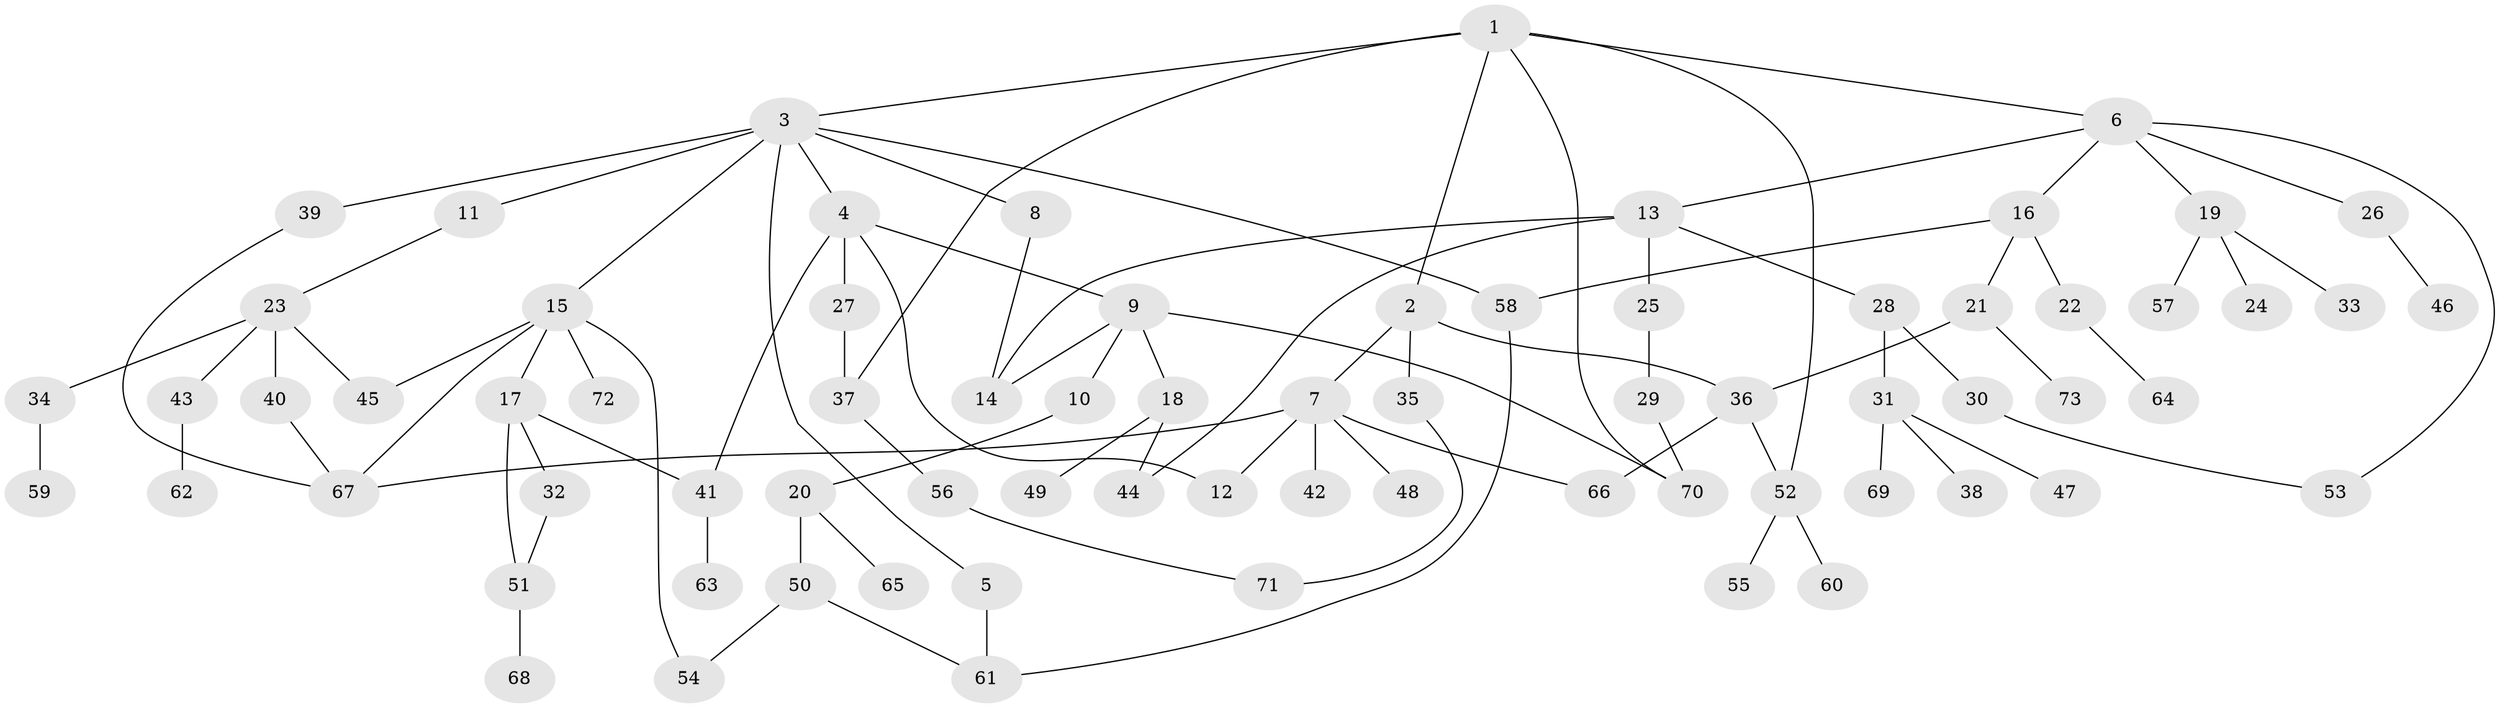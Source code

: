// Generated by graph-tools (version 1.1) at 2025/34/03/09/25 02:34:30]
// undirected, 73 vertices, 94 edges
graph export_dot {
graph [start="1"]
  node [color=gray90,style=filled];
  1;
  2;
  3;
  4;
  5;
  6;
  7;
  8;
  9;
  10;
  11;
  12;
  13;
  14;
  15;
  16;
  17;
  18;
  19;
  20;
  21;
  22;
  23;
  24;
  25;
  26;
  27;
  28;
  29;
  30;
  31;
  32;
  33;
  34;
  35;
  36;
  37;
  38;
  39;
  40;
  41;
  42;
  43;
  44;
  45;
  46;
  47;
  48;
  49;
  50;
  51;
  52;
  53;
  54;
  55;
  56;
  57;
  58;
  59;
  60;
  61;
  62;
  63;
  64;
  65;
  66;
  67;
  68;
  69;
  70;
  71;
  72;
  73;
  1 -- 2;
  1 -- 3;
  1 -- 6;
  1 -- 52;
  1 -- 37;
  1 -- 70;
  2 -- 7;
  2 -- 35;
  2 -- 36;
  3 -- 4;
  3 -- 5;
  3 -- 8;
  3 -- 11;
  3 -- 15;
  3 -- 39;
  3 -- 58;
  4 -- 9;
  4 -- 12;
  4 -- 27;
  4 -- 41;
  5 -- 61;
  6 -- 13;
  6 -- 16;
  6 -- 19;
  6 -- 26;
  6 -- 53;
  7 -- 42;
  7 -- 48;
  7 -- 66;
  7 -- 12;
  7 -- 67;
  8 -- 14;
  9 -- 10;
  9 -- 18;
  9 -- 14;
  9 -- 70;
  10 -- 20;
  11 -- 23;
  13 -- 25;
  13 -- 28;
  13 -- 14;
  13 -- 44;
  15 -- 17;
  15 -- 45;
  15 -- 72;
  15 -- 67;
  15 -- 54;
  16 -- 21;
  16 -- 22;
  16 -- 58;
  17 -- 32;
  17 -- 51;
  17 -- 41;
  18 -- 44;
  18 -- 49;
  19 -- 24;
  19 -- 33;
  19 -- 57;
  20 -- 50;
  20 -- 65;
  21 -- 73;
  21 -- 36;
  22 -- 64;
  23 -- 34;
  23 -- 40;
  23 -- 43;
  23 -- 45;
  25 -- 29;
  26 -- 46;
  27 -- 37;
  28 -- 30;
  28 -- 31;
  29 -- 70;
  30 -- 53;
  31 -- 38;
  31 -- 47;
  31 -- 69;
  32 -- 51;
  34 -- 59;
  35 -- 71;
  36 -- 52;
  36 -- 66;
  37 -- 56;
  39 -- 67;
  40 -- 67;
  41 -- 63;
  43 -- 62;
  50 -- 54;
  50 -- 61;
  51 -- 68;
  52 -- 55;
  52 -- 60;
  56 -- 71;
  58 -- 61;
}

